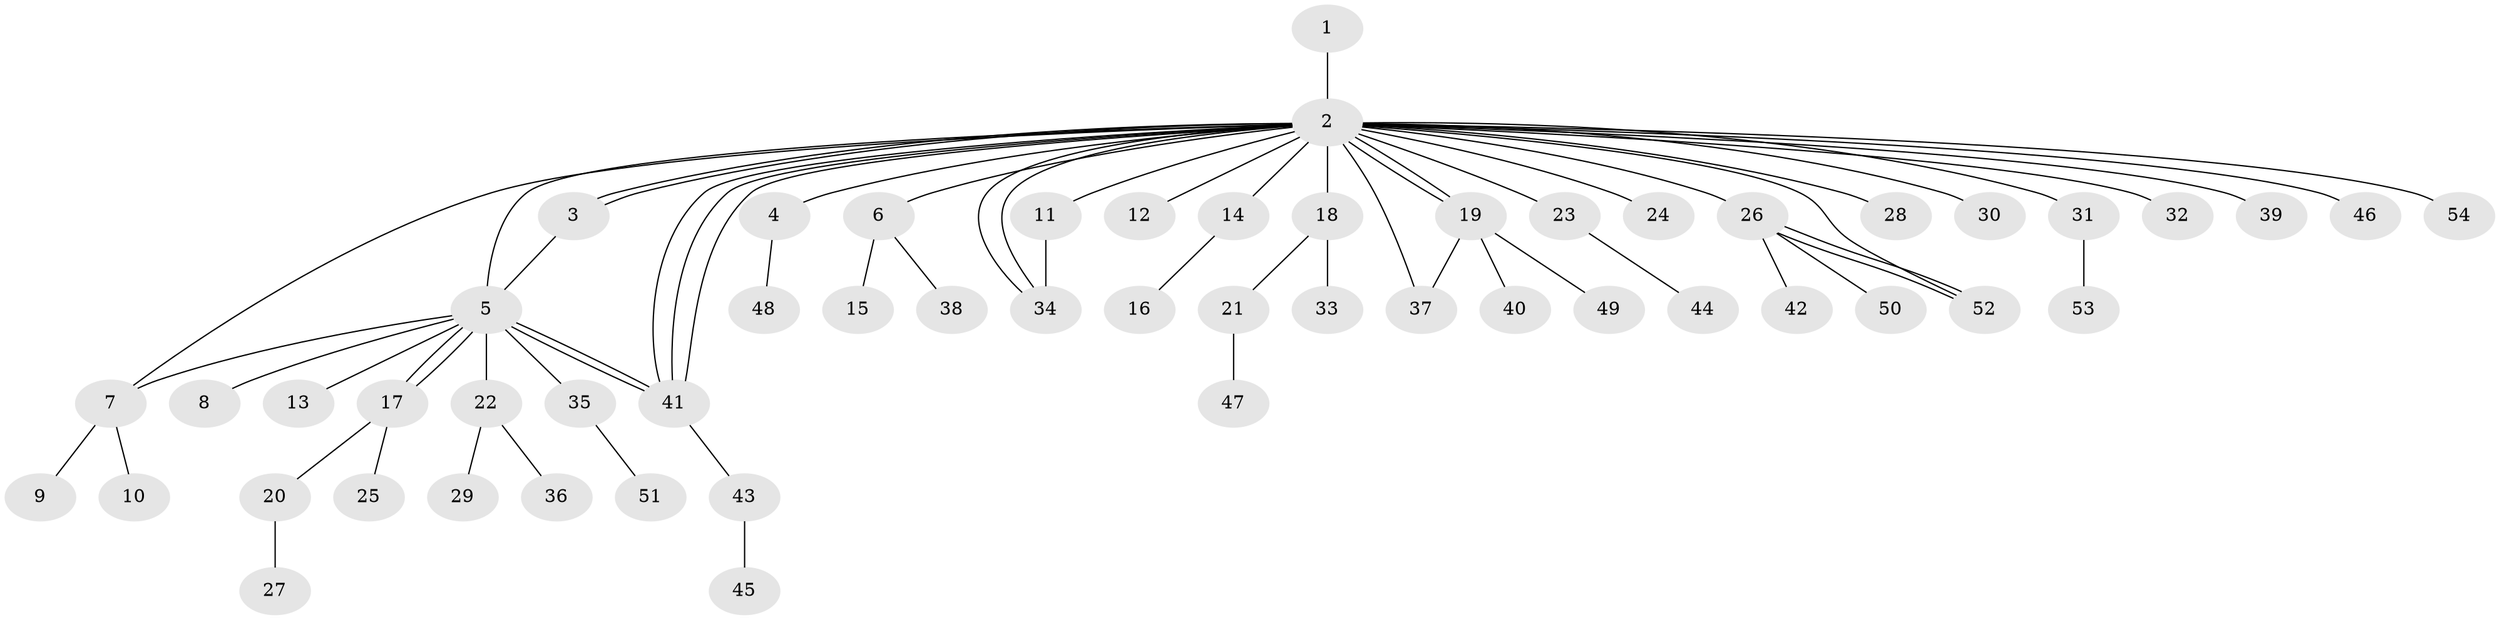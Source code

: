 // coarse degree distribution, {1: 0.8148148148148148, 22: 0.037037037037037035, 7: 0.037037037037037035, 2: 0.037037037037037035, 4: 0.037037037037037035, 5: 0.037037037037037035}
// Generated by graph-tools (version 1.1) at 2025/54/03/05/25 16:54:47]
// undirected, 54 vertices, 67 edges
graph export_dot {
graph [start="1"]
  node [color=gray90,style=filled];
  1;
  2;
  3;
  4;
  5;
  6;
  7;
  8;
  9;
  10;
  11;
  12;
  13;
  14;
  15;
  16;
  17;
  18;
  19;
  20;
  21;
  22;
  23;
  24;
  25;
  26;
  27;
  28;
  29;
  30;
  31;
  32;
  33;
  34;
  35;
  36;
  37;
  38;
  39;
  40;
  41;
  42;
  43;
  44;
  45;
  46;
  47;
  48;
  49;
  50;
  51;
  52;
  53;
  54;
  1 -- 2;
  2 -- 3;
  2 -- 3;
  2 -- 4;
  2 -- 5;
  2 -- 6;
  2 -- 7;
  2 -- 11;
  2 -- 12;
  2 -- 14;
  2 -- 18;
  2 -- 19;
  2 -- 19;
  2 -- 23;
  2 -- 24;
  2 -- 26;
  2 -- 28;
  2 -- 30;
  2 -- 31;
  2 -- 32;
  2 -- 34;
  2 -- 34;
  2 -- 37;
  2 -- 39;
  2 -- 41;
  2 -- 41;
  2 -- 41;
  2 -- 46;
  2 -- 52;
  2 -- 54;
  3 -- 5;
  4 -- 48;
  5 -- 7;
  5 -- 8;
  5 -- 13;
  5 -- 17;
  5 -- 17;
  5 -- 22;
  5 -- 35;
  5 -- 41;
  5 -- 41;
  6 -- 15;
  6 -- 38;
  7 -- 9;
  7 -- 10;
  11 -- 34;
  14 -- 16;
  17 -- 20;
  17 -- 25;
  18 -- 21;
  18 -- 33;
  19 -- 37;
  19 -- 40;
  19 -- 49;
  20 -- 27;
  21 -- 47;
  22 -- 29;
  22 -- 36;
  23 -- 44;
  26 -- 42;
  26 -- 50;
  26 -- 52;
  26 -- 52;
  31 -- 53;
  35 -- 51;
  41 -- 43;
  43 -- 45;
}
